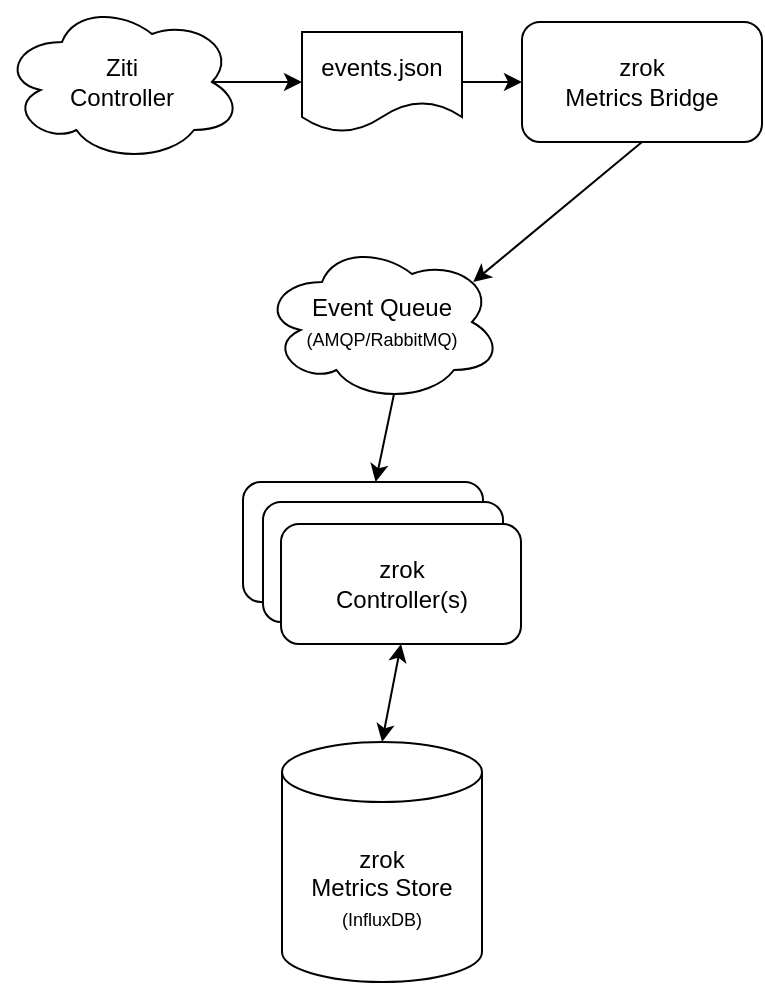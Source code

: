 <mxfile version="21.1.2" type="device">
  <diagram name="Page-1" id="IMoEC3u-7S6gkD3jGaqt">
    <mxGraphModel dx="1030" dy="801" grid="1" gridSize="10" guides="1" tooltips="1" connect="1" arrows="1" fold="1" page="1" pageScale="1" pageWidth="600" pageHeight="600" math="0" shadow="0">
      <root>
        <mxCell id="0" />
        <mxCell id="1" parent="0" />
        <mxCell id="z8BNBxY42kQ6VSPeSeC1-1" value="Ziti&lt;br&gt;Controller" style="ellipse;shape=cloud;whiteSpace=wrap;html=1;" vertex="1" parent="1">
          <mxGeometry x="110" y="55" width="120" height="80" as="geometry" />
        </mxCell>
        <mxCell id="z8BNBxY42kQ6VSPeSeC1-2" value="events.json" style="shape=document;whiteSpace=wrap;html=1;boundedLbl=1;" vertex="1" parent="1">
          <mxGeometry x="260" y="70" width="80" height="50" as="geometry" />
        </mxCell>
        <mxCell id="z8BNBxY42kQ6VSPeSeC1-3" value="" style="endArrow=classic;html=1;rounded=0;exitX=0.875;exitY=0.5;exitDx=0;exitDy=0;exitPerimeter=0;entryX=0;entryY=0.5;entryDx=0;entryDy=0;" edge="1" parent="1" source="z8BNBxY42kQ6VSPeSeC1-1" target="z8BNBxY42kQ6VSPeSeC1-2">
          <mxGeometry width="50" height="50" relative="1" as="geometry">
            <mxPoint x="350" y="285" as="sourcePoint" />
            <mxPoint x="400" y="235" as="targetPoint" />
          </mxGeometry>
        </mxCell>
        <mxCell id="z8BNBxY42kQ6VSPeSeC1-4" value="zrok&lt;br&gt;Metrics Bridge" style="rounded=1;whiteSpace=wrap;html=1;" vertex="1" parent="1">
          <mxGeometry x="370" y="65" width="120" height="60" as="geometry" />
        </mxCell>
        <mxCell id="z8BNBxY42kQ6VSPeSeC1-5" value="" style="endArrow=classic;html=1;rounded=0;exitX=1;exitY=0.5;exitDx=0;exitDy=0;entryX=0;entryY=0.5;entryDx=0;entryDy=0;" edge="1" parent="1" source="z8BNBxY42kQ6VSPeSeC1-2" target="z8BNBxY42kQ6VSPeSeC1-4">
          <mxGeometry width="50" height="50" relative="1" as="geometry">
            <mxPoint x="300" y="255" as="sourcePoint" />
            <mxPoint x="350" y="205" as="targetPoint" />
          </mxGeometry>
        </mxCell>
        <mxCell id="z8BNBxY42kQ6VSPeSeC1-6" value="Event Queue&lt;br&gt;&lt;font style=&quot;font-size: 9px;&quot;&gt;(AMQP/RabbitMQ)&lt;/font&gt;" style="ellipse;shape=cloud;whiteSpace=wrap;html=1;" vertex="1" parent="1">
          <mxGeometry x="240" y="175" width="120" height="80" as="geometry" />
        </mxCell>
        <mxCell id="z8BNBxY42kQ6VSPeSeC1-12" value="" style="group" vertex="1" connectable="0" parent="1">
          <mxGeometry x="230.5" y="295" width="139" height="81" as="geometry" />
        </mxCell>
        <mxCell id="z8BNBxY42kQ6VSPeSeC1-9" value="" style="rounded=1;whiteSpace=wrap;html=1;" vertex="1" parent="z8BNBxY42kQ6VSPeSeC1-12">
          <mxGeometry width="120" height="60" as="geometry" />
        </mxCell>
        <mxCell id="z8BNBxY42kQ6VSPeSeC1-10" value="" style="rounded=1;whiteSpace=wrap;html=1;" vertex="1" parent="z8BNBxY42kQ6VSPeSeC1-12">
          <mxGeometry x="10" y="10" width="120" height="60" as="geometry" />
        </mxCell>
        <mxCell id="z8BNBxY42kQ6VSPeSeC1-11" value="zrok&lt;br&gt;Controller(s)" style="rounded=1;whiteSpace=wrap;html=1;" vertex="1" parent="z8BNBxY42kQ6VSPeSeC1-12">
          <mxGeometry x="19" y="21" width="120" height="60" as="geometry" />
        </mxCell>
        <mxCell id="z8BNBxY42kQ6VSPeSeC1-13" value="" style="endArrow=classic;html=1;rounded=0;exitX=0.5;exitY=1;exitDx=0;exitDy=0;entryX=0.88;entryY=0.25;entryDx=0;entryDy=0;entryPerimeter=0;" edge="1" parent="1" source="z8BNBxY42kQ6VSPeSeC1-4" target="z8BNBxY42kQ6VSPeSeC1-6">
          <mxGeometry width="50" height="50" relative="1" as="geometry">
            <mxPoint x="430" y="165" as="sourcePoint" />
            <mxPoint x="470" y="205" as="targetPoint" />
          </mxGeometry>
        </mxCell>
        <mxCell id="z8BNBxY42kQ6VSPeSeC1-14" value="" style="endArrow=classic;html=1;rounded=0;exitX=0.55;exitY=0.95;exitDx=0;exitDy=0;exitPerimeter=0;" edge="1" parent="1" source="z8BNBxY42kQ6VSPeSeC1-6" target="z8BNBxY42kQ6VSPeSeC1-9">
          <mxGeometry width="50" height="50" relative="1" as="geometry">
            <mxPoint x="470" y="355" as="sourcePoint" />
            <mxPoint x="520" y="305" as="targetPoint" />
          </mxGeometry>
        </mxCell>
        <mxCell id="z8BNBxY42kQ6VSPeSeC1-15" value="zrok&lt;br&gt;Metrics Store&lt;br&gt;&lt;font style=&quot;font-size: 9px;&quot;&gt;(InfluxDB)&lt;/font&gt;" style="shape=cylinder3;whiteSpace=wrap;html=1;boundedLbl=1;backgroundOutline=1;size=15;" vertex="1" parent="1">
          <mxGeometry x="250" y="425" width="100" height="120" as="geometry" />
        </mxCell>
        <mxCell id="z8BNBxY42kQ6VSPeSeC1-17" value="" style="endArrow=classic;startArrow=classic;html=1;rounded=0;entryX=0.5;entryY=1;entryDx=0;entryDy=0;exitX=0.5;exitY=0;exitDx=0;exitDy=0;exitPerimeter=0;" edge="1" parent="1" source="z8BNBxY42kQ6VSPeSeC1-15" target="z8BNBxY42kQ6VSPeSeC1-11">
          <mxGeometry width="50" height="50" relative="1" as="geometry">
            <mxPoint x="450" y="435" as="sourcePoint" />
            <mxPoint x="500" y="385" as="targetPoint" />
          </mxGeometry>
        </mxCell>
      </root>
    </mxGraphModel>
  </diagram>
</mxfile>
